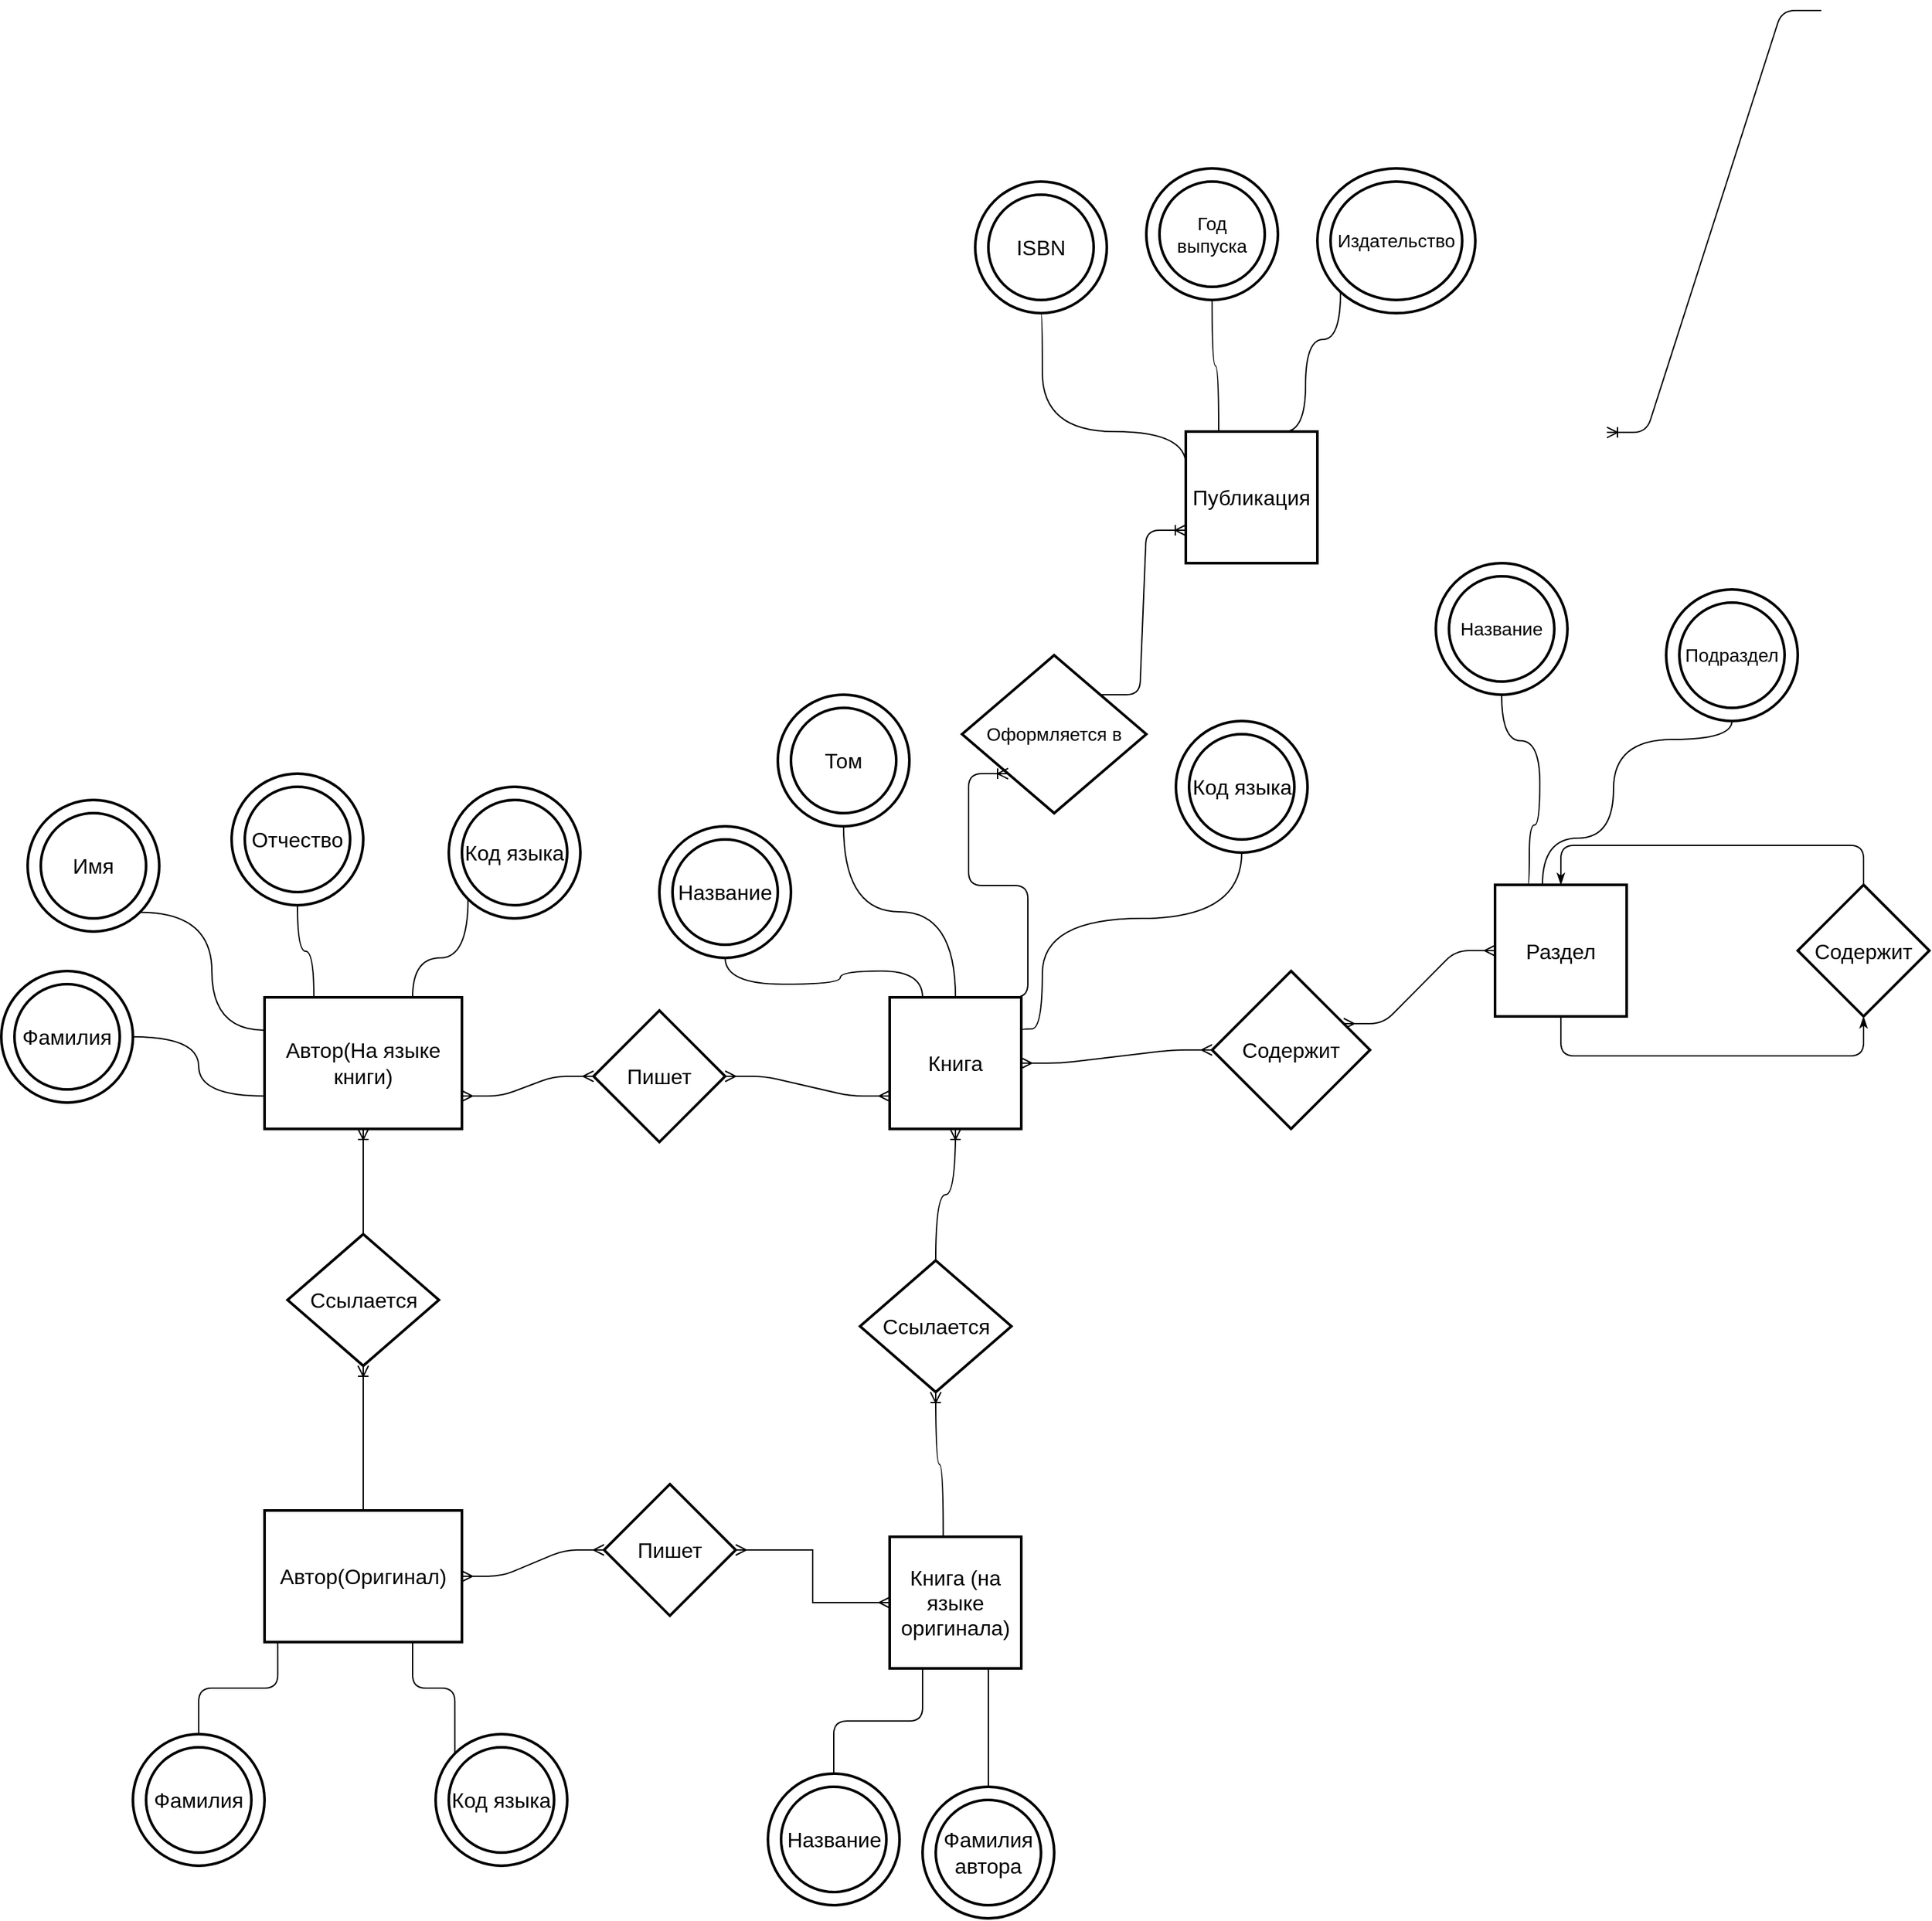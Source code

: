 <mxfile version="10.6.7" type="device"><diagram id="wMjB5R6AvBPmr-sn0crT" name="Page-1"><mxGraphModel dx="840" dy="1682" grid="1" gridSize="10" guides="1" tooltips="1" connect="1" arrows="1" fold="1" page="1" pageScale="1" pageWidth="1654" pageHeight="1169" math="0" shadow="0"><root><mxCell id="0"/><mxCell id="1" parent="0"/><mxCell id="Qnq65dDOFcFEnQ2h2lxM-2" value="&lt;font style=&quot;font-size: 16px&quot;&gt;Автор(Оригинал)&lt;/font&gt;&lt;br&gt;" style="strokeWidth=2;whiteSpace=wrap;html=1;align=center;fontSize=14;" parent="1" vertex="1"><mxGeometry x="360" y="840" width="150" height="100" as="geometry"/></mxCell><mxCell id="Qnq65dDOFcFEnQ2h2lxM-6" value="&lt;font style=&quot;font-size: 16px&quot;&gt;Публикация&lt;br&gt;&lt;/font&gt;" style="strokeWidth=2;whiteSpace=wrap;html=1;align=center;fontSize=14;" parent="1" vertex="1"><mxGeometry x="1060" y="20" width="100" height="100" as="geometry"/></mxCell><mxCell id="Qnq65dDOFcFEnQ2h2lxM-10" value="" style="edgeStyle=entityRelationEdgeStyle;fontSize=12;html=1;endArrow=ERmany;startArrow=ERmany;entryX=0;entryY=0.5;entryDx=0;entryDy=0;exitX=1;exitY=0.5;exitDx=0;exitDy=0;" parent="1" source="Qnq65dDOFcFEnQ2h2lxM-2" target="vfk_g968PMFvvN8RqnqF-3" edge="1"><mxGeometry width="100" height="100" relative="1" as="geometry"><mxPoint x="720" y="440" as="sourcePoint"/><mxPoint x="680" y="755" as="targetPoint"/></mxGeometry></mxCell><mxCell id="Qnq65dDOFcFEnQ2h2lxM-9" value="&lt;font style=&quot;font-size: 16px&quot;&gt;Пишет&lt;/font&gt;" style="shape=rhombus;double=0;strokeWidth=2;fontSize=17;perimeter=rhombusPerimeter;whiteSpace=wrap;html=1;align=center;fontSize=14;" parent="1" vertex="1"><mxGeometry x="610" y="460" width="100" height="100" as="geometry"/></mxCell><mxCell id="Qnq65dDOFcFEnQ2h2lxM-11" value="" style="edgeStyle=entityRelationEdgeStyle;fontSize=12;html=1;endArrow=ERmany;startArrow=ERmany;exitX=1;exitY=0.5;exitDx=0;exitDy=0;rounded=1;strokeColor=#000000;fillColor=#dae8fc;entryX=0;entryY=0.75;entryDx=0;entryDy=0;" parent="1" source="Qnq65dDOFcFEnQ2h2lxM-9" target="3UH-MSTSaJhfXbtOpx1i-2" edge="1"><mxGeometry width="100" height="100" relative="1" as="geometry"><mxPoint x="740" y="389.857" as="sourcePoint"/><mxPoint x="780" y="530" as="targetPoint"/></mxGeometry></mxCell><mxCell id="Qnq65dDOFcFEnQ2h2lxM-20" value="" style="edgeStyle=entityRelationEdgeStyle;fontSize=12;html=1;endArrow=none;strokeColor=#000000;exitX=1;exitY=0.5;exitDx=0;exitDy=0;entryX=0;entryY=0.5;entryDx=0;entryDy=0;startArrow=ERoneToMany;startFill=0;endFill=0;" parent="1" target="Qnq65dDOFcFEnQ2h2lxM-12" edge="1"><mxGeometry width="100" height="100" relative="1" as="geometry"><mxPoint x="1380" y="20.667" as="sourcePoint"/><mxPoint x="1542.857" y="-300" as="targetPoint"/></mxGeometry></mxCell><mxCell id="Qnq65dDOFcFEnQ2h2lxM-21" value="&lt;font style=&quot;font-size: 16px&quot;&gt;Раздел&lt;/font&gt;" style="strokeWidth=2;whiteSpace=wrap;html=1;align=center;fontSize=14;" parent="1" vertex="1"><mxGeometry x="1295" y="364.5" width="100" height="100" as="geometry"/></mxCell><mxCell id="Qnq65dDOFcFEnQ2h2lxM-24" value="" style="edgeStyle=entityRelationEdgeStyle;fontSize=12;html=1;endArrow=ERmany;startArrow=ERmany;strokeColor=#000000;exitX=1;exitY=0.25;exitDx=0;exitDy=0;entryX=0;entryY=0.5;entryDx=0;entryDy=0;" parent="1" source="Qnq65dDOFcFEnQ2h2lxM-23" target="Qnq65dDOFcFEnQ2h2lxM-21" edge="1"><mxGeometry width="100" height="100" relative="1" as="geometry"><mxPoint x="890" y="540" as="sourcePoint"/><mxPoint x="990" y="440" as="targetPoint"/></mxGeometry></mxCell><mxCell id="Qnq65dDOFcFEnQ2h2lxM-23" value="&lt;font style=&quot;font-size: 16px&quot;&gt;Содержит&lt;/font&gt;&lt;br&gt;" style="shape=rhombus;double=0;strokeWidth=2;fontSize=17;perimeter=rhombusPerimeter;whiteSpace=wrap;html=1;align=center;fontSize=14;" parent="1" vertex="1"><mxGeometry x="1080" y="430" width="120" height="120" as="geometry"/></mxCell><mxCell id="Qnq65dDOFcFEnQ2h2lxM-25" value="" style="edgeStyle=entityRelationEdgeStyle;fontSize=12;html=1;endArrow=ERmany;startArrow=ERmany;strokeColor=#000000;entryX=0;entryY=0.5;entryDx=0;entryDy=0;exitX=1;exitY=0.5;exitDx=0;exitDy=0;" parent="1" source="3UH-MSTSaJhfXbtOpx1i-2" target="Qnq65dDOFcFEnQ2h2lxM-23" edge="1"><mxGeometry width="100" height="100" relative="1" as="geometry"><mxPoint x="990" y="430" as="sourcePoint"/><mxPoint x="1180.0" y="409.857" as="targetPoint"/></mxGeometry></mxCell><mxCell id="Qnq65dDOFcFEnQ2h2lxM-28" value="&lt;font style=&quot;font-size: 16px&quot;&gt;Содержит&lt;/font&gt;" style="shape=rhombus;strokeWidth=2;fontSize=17;perimeter=rhombusPerimeter;whiteSpace=wrap;html=1;align=center;fontSize=14;" parent="1" vertex="1"><mxGeometry x="1525" y="364.5" width="100" height="100" as="geometry"/></mxCell><mxCell id="Qnq65dDOFcFEnQ2h2lxM-33" style="edgeStyle=orthogonalEdgeStyle;rounded=1;orthogonalLoop=1;jettySize=auto;html=1;exitX=0.5;exitY=0;exitDx=0;exitDy=0;entryX=0.5;entryY=0;entryDx=0;entryDy=0;startArrow=classicThin;startFill=1;endArrow=none;endFill=0;strokeColor=#000000;" parent="1" source="Qnq65dDOFcFEnQ2h2lxM-21" target="Qnq65dDOFcFEnQ2h2lxM-28" edge="1"><mxGeometry relative="1" as="geometry"><mxPoint x="1345.286" y="364.357" as="sourcePoint"/><mxPoint x="1345.286" y="464.357" as="targetPoint"/><Array as="points"><mxPoint x="1345" y="334.5"/><mxPoint x="1575" y="334.5"/></Array></mxGeometry></mxCell><mxCell id="Qnq65dDOFcFEnQ2h2lxM-34" style="edgeStyle=orthogonalEdgeStyle;rounded=1;orthogonalLoop=1;jettySize=auto;html=1;exitX=0.5;exitY=1;exitDx=0;exitDy=0;entryX=0.5;entryY=1;entryDx=0;entryDy=0;startArrow=classicThin;startFill=1;endArrow=none;endFill=0;strokeColor=#000000;" parent="1" source="Qnq65dDOFcFEnQ2h2lxM-28" target="Qnq65dDOFcFEnQ2h2lxM-21" edge="1"><mxGeometry relative="1" as="geometry"><mxPoint x="1345" y="534.333" as="sourcePoint"/><mxPoint x="1575" y="534.333" as="targetPoint"/><Array as="points"><mxPoint x="1575" y="494.5"/><mxPoint x="1345" y="494.5"/></Array></mxGeometry></mxCell><mxCell id="Qnq65dDOFcFEnQ2h2lxM-40" style="edgeStyle=orthogonalEdgeStyle;rounded=1;orthogonalLoop=1;jettySize=auto;html=1;exitX=0.5;exitY=0;exitDx=0;exitDy=0;entryX=0.067;entryY=1.005;entryDx=0;entryDy=0;startArrow=none;startFill=0;endArrow=none;endFill=0;strokeColor=#000000;entryPerimeter=0;" parent="1" source="Qnq65dDOFcFEnQ2h2lxM-39" target="Qnq65dDOFcFEnQ2h2lxM-2" edge="1"><mxGeometry relative="1" as="geometry"/></mxCell><mxCell id="Qnq65dDOFcFEnQ2h2lxM-39" value="&lt;font style=&quot;font-size: 16px&quot;&gt;Фамилия&lt;/font&gt;" style="ellipse;shape=doubleEllipse;margin=10;strokeWidth=2;fontSize=14;whiteSpace=wrap;html=1;align=center;" parent="1" vertex="1"><mxGeometry x="260" y="1010" width="100" height="100" as="geometry"/></mxCell><mxCell id="Qnq65dDOFcFEnQ2h2lxM-42" style="edgeStyle=orthogonalEdgeStyle;rounded=1;orthogonalLoop=1;jettySize=auto;html=1;exitX=0;exitY=0;exitDx=0;exitDy=0;entryX=0.75;entryY=1;entryDx=0;entryDy=0;startArrow=none;startFill=0;endArrow=none;endFill=0;strokeColor=#000000;" parent="1" source="Qnq65dDOFcFEnQ2h2lxM-41" target="Qnq65dDOFcFEnQ2h2lxM-2" edge="1"><mxGeometry relative="1" as="geometry"/></mxCell><mxCell id="Qnq65dDOFcFEnQ2h2lxM-41" value="&lt;font style=&quot;font-size: 16px&quot;&gt;Код языка&lt;/font&gt;" style="ellipse;shape=doubleEllipse;margin=10;strokeWidth=2;fontSize=14;whiteSpace=wrap;html=1;align=center;connectable=1;" parent="1" vertex="1"><mxGeometry x="490" y="1010" width="100" height="100" as="geometry"/></mxCell><mxCell id="Qnq65dDOFcFEnQ2h2lxM-45" style="edgeStyle=entityRelationEdgeStyle;rounded=1;orthogonalLoop=1;jettySize=auto;html=1;exitX=1;exitY=0.75;exitDx=0;exitDy=0;entryX=0;entryY=0.5;entryDx=0;entryDy=0;startArrow=ERmany;startFill=0;endArrow=ERmany;endFill=0;strokeColor=#000000;" parent="1" source="Qnq65dDOFcFEnQ2h2lxM-43" target="Qnq65dDOFcFEnQ2h2lxM-9" edge="1"><mxGeometry relative="1" as="geometry"/></mxCell><mxCell id="Qnq65dDOFcFEnQ2h2lxM-43" value="&lt;font style=&quot;font-size: 16px&quot;&gt;Автор(На языке книги)&lt;/font&gt;" style="strokeWidth=2;whiteSpace=wrap;html=1;align=center;fontSize=14;" parent="1" vertex="1"><mxGeometry x="360" y="450" width="150" height="100" as="geometry"/></mxCell><mxCell id="Qnq65dDOFcFEnQ2h2lxM-48" value="" style="edgeStyle=orthogonalEdgeStyle;fontSize=12;html=1;endArrow=ERoneToMany;strokeColor=#000000;entryX=0.5;entryY=1;entryDx=0;entryDy=0;exitX=0.5;exitY=0;exitDx=0;exitDy=0;curved=1;" parent="1" source="Qnq65dDOFcFEnQ2h2lxM-47" target="Qnq65dDOFcFEnQ2h2lxM-43" edge="1"><mxGeometry width="100" height="100" relative="1" as="geometry"><mxPoint x="250" y="750" as="sourcePoint"/><mxPoint x="350" y="650" as="targetPoint"/></mxGeometry></mxCell><mxCell id="Qnq65dDOFcFEnQ2h2lxM-47" value="&lt;font style=&quot;font-size: 16px&quot;&gt;Ссылается&lt;/font&gt;" style="shape=rhombus;double=0;strokeWidth=2;fontSize=17;perimeter=rhombusPerimeter;whiteSpace=wrap;html=1;align=center;fontSize=14;" parent="1" vertex="1"><mxGeometry x="377.5" y="630" width="115" height="100" as="geometry"/></mxCell><mxCell id="Qnq65dDOFcFEnQ2h2lxM-49" value="" style="edgeStyle=orthogonalEdgeStyle;fontSize=12;html=1;endArrow=ERoneToMany;strokeColor=#000000;entryX=0.5;entryY=1;entryDx=0;entryDy=0;exitX=0.5;exitY=0;exitDx=0;exitDy=0;curved=1;" parent="1" source="Qnq65dDOFcFEnQ2h2lxM-2" target="Qnq65dDOFcFEnQ2h2lxM-47" edge="1"><mxGeometry width="100" height="100" relative="1" as="geometry"><mxPoint x="434.286" y="839.857" as="sourcePoint"/><mxPoint x="434.286" y="549.857" as="targetPoint"/></mxGeometry></mxCell><mxCell id="Qnq65dDOFcFEnQ2h2lxM-53" style="edgeStyle=orthogonalEdgeStyle;curved=1;rounded=1;orthogonalLoop=1;jettySize=auto;html=1;exitX=1;exitY=0.5;exitDx=0;exitDy=0;entryX=0;entryY=0.75;entryDx=0;entryDy=0;startArrow=none;startFill=0;endArrow=none;endFill=0;strokeColor=#000000;" parent="1" source="Qnq65dDOFcFEnQ2h2lxM-50" target="Qnq65dDOFcFEnQ2h2lxM-43" edge="1"><mxGeometry relative="1" as="geometry"/></mxCell><mxCell id="Qnq65dDOFcFEnQ2h2lxM-50" value="&lt;font style=&quot;font-size: 16px&quot;&gt;Фамилия&lt;/font&gt;" style="ellipse;shape=doubleEllipse;margin=10;strokeWidth=2;fontSize=14;whiteSpace=wrap;html=1;align=center;" parent="1" vertex="1"><mxGeometry x="160" y="430" width="100" height="100" as="geometry"/></mxCell><mxCell id="Qnq65dDOFcFEnQ2h2lxM-54" style="edgeStyle=orthogonalEdgeStyle;curved=1;rounded=1;orthogonalLoop=1;jettySize=auto;html=1;exitX=1;exitY=1;exitDx=0;exitDy=0;entryX=0;entryY=0.25;entryDx=0;entryDy=0;startArrow=none;startFill=0;endArrow=none;endFill=0;strokeColor=#000000;" parent="1" source="Qnq65dDOFcFEnQ2h2lxM-51" target="Qnq65dDOFcFEnQ2h2lxM-43" edge="1"><mxGeometry relative="1" as="geometry"/></mxCell><mxCell id="Qnq65dDOFcFEnQ2h2lxM-51" value="&lt;font style=&quot;font-size: 16px&quot;&gt;Имя&lt;/font&gt;" style="ellipse;shape=doubleEllipse;margin=10;strokeWidth=2;fontSize=14;whiteSpace=wrap;html=1;align=center;" parent="1" vertex="1"><mxGeometry x="180" y="300" width="100" height="100" as="geometry"/></mxCell><mxCell id="Qnq65dDOFcFEnQ2h2lxM-55" style="edgeStyle=orthogonalEdgeStyle;curved=1;rounded=1;orthogonalLoop=1;jettySize=auto;html=1;exitX=0.5;exitY=1;exitDx=0;exitDy=0;entryX=0.25;entryY=0;entryDx=0;entryDy=0;startArrow=none;startFill=0;endArrow=none;endFill=0;strokeColor=#000000;" parent="1" source="Qnq65dDOFcFEnQ2h2lxM-52" target="Qnq65dDOFcFEnQ2h2lxM-43" edge="1"><mxGeometry relative="1" as="geometry"/></mxCell><mxCell id="Qnq65dDOFcFEnQ2h2lxM-52" value="&lt;font style=&quot;font-size: 16px&quot;&gt;Отчество&lt;/font&gt;" style="ellipse;shape=doubleEllipse;margin=10;strokeWidth=2;fontSize=14;whiteSpace=wrap;html=1;align=center;" parent="1" vertex="1"><mxGeometry x="335" y="280" width="100" height="100" as="geometry"/></mxCell><mxCell id="Qnq65dDOFcFEnQ2h2lxM-57" style="edgeStyle=orthogonalEdgeStyle;curved=1;rounded=1;orthogonalLoop=1;jettySize=auto;html=1;exitX=0;exitY=1;exitDx=0;exitDy=0;entryX=0.75;entryY=0;entryDx=0;entryDy=0;startArrow=none;startFill=0;endArrow=none;endFill=0;strokeColor=#000000;" parent="1" source="Qnq65dDOFcFEnQ2h2lxM-56" target="Qnq65dDOFcFEnQ2h2lxM-43" edge="1"><mxGeometry relative="1" as="geometry"/></mxCell><mxCell id="Qnq65dDOFcFEnQ2h2lxM-56" value="&lt;font style=&quot;font-size: 16px&quot;&gt;Код языка&lt;/font&gt;" style="ellipse;shape=doubleEllipse;margin=10;strokeWidth=2;fontSize=14;whiteSpace=wrap;html=1;align=center;" parent="1" vertex="1"><mxGeometry x="500" y="290" width="100" height="100" as="geometry"/></mxCell><mxCell id="vfk_g968PMFvvN8RqnqF-2" value="&lt;font style=&quot;font-size: 16px&quot;&gt;Книга (на языке оригинала)&lt;/font&gt;" style="strokeWidth=2;whiteSpace=wrap;html=1;align=center;fontSize=14;" parent="1" vertex="1"><mxGeometry x="835" y="860" width="100" height="100" as="geometry"/></mxCell><mxCell id="vfk_g968PMFvvN8RqnqF-4" style="edgeStyle=orthogonalEdgeStyle;rounded=0;orthogonalLoop=1;jettySize=auto;html=1;exitX=1;exitY=0.5;exitDx=0;exitDy=0;entryX=0;entryY=0.5;entryDx=0;entryDy=0;startArrow=ERmany;startFill=0;endArrow=ERmany;endFill=0;" parent="1" source="vfk_g968PMFvvN8RqnqF-3" target="vfk_g968PMFvvN8RqnqF-2" edge="1"><mxGeometry relative="1" as="geometry"/></mxCell><mxCell id="vfk_g968PMFvvN8RqnqF-3" value="&lt;font style=&quot;font-size: 16px&quot;&gt;Пишет&lt;/font&gt;" style="shape=rhombus;double=0;strokeWidth=2;fontSize=17;perimeter=rhombusPerimeter;whiteSpace=wrap;html=1;align=center;fontSize=14;" parent="1" vertex="1"><mxGeometry x="618" y="820" width="100" height="100" as="geometry"/></mxCell><mxCell id="vfk_g968PMFvvN8RqnqF-5" value="" style="edgeStyle=orthogonalEdgeStyle;fontSize=12;html=1;endArrow=ERoneToMany;strokeColor=#000000;exitX=0.5;exitY=0;exitDx=0;exitDy=0;curved=1;entryX=0.5;entryY=1;entryDx=0;entryDy=0;" parent="1" source="vfk_g968PMFvvN8RqnqF-6" edge="1" target="3UH-MSTSaJhfXbtOpx1i-2"><mxGeometry width="100" height="100" relative="1" as="geometry"><mxPoint x="677.5" y="735" as="sourcePoint"/><mxPoint x="890" y="580" as="targetPoint"/></mxGeometry></mxCell><mxCell id="vfk_g968PMFvvN8RqnqF-6" value="&lt;font style=&quot;font-size: 16px&quot;&gt;Ссылается&lt;/font&gt;" style="shape=rhombus;double=0;strokeWidth=2;fontSize=17;perimeter=rhombusPerimeter;whiteSpace=wrap;html=1;align=center;fontSize=14;" parent="1" vertex="1"><mxGeometry x="812.5" y="650" width="115" height="100" as="geometry"/></mxCell><mxCell id="vfk_g968PMFvvN8RqnqF-7" value="" style="edgeStyle=orthogonalEdgeStyle;fontSize=12;html=1;endArrow=ERoneToMany;strokeColor=#000000;entryX=0.5;entryY=1;entryDx=0;entryDy=0;exitX=0.407;exitY=-0.005;exitDx=0;exitDy=0;curved=1;exitPerimeter=0;" parent="1" source="vfk_g968PMFvvN8RqnqF-2" target="vfk_g968PMFvvN8RqnqF-6" edge="1"><mxGeometry width="100" height="100" relative="1" as="geometry"><mxPoint x="862.794" y="824.941" as="sourcePoint"/><mxPoint x="861.786" y="534.857" as="targetPoint"/></mxGeometry></mxCell><mxCell id="vfk_g968PMFvvN8RqnqF-8" value="&lt;font style=&quot;font-size: 16px&quot;&gt;ISBN&lt;/font&gt;" style="ellipse;shape=doubleEllipse;margin=10;strokeWidth=2;fontSize=14;whiteSpace=wrap;html=1;align=center;" parent="1" vertex="1"><mxGeometry x="900" y="-170" width="100" height="100" as="geometry"/></mxCell><mxCell id="vfk_g968PMFvvN8RqnqF-10" style="edgeStyle=orthogonalEdgeStyle;curved=1;rounded=1;orthogonalLoop=1;jettySize=auto;html=1;exitX=0.5;exitY=1;exitDx=0;exitDy=0;startArrow=none;startFill=0;endArrow=none;endFill=0;strokeColor=#000000;entryX=0;entryY=0.25;entryDx=0;entryDy=0;" parent="1" source="vfk_g968PMFvvN8RqnqF-8" edge="1" target="Qnq65dDOFcFEnQ2h2lxM-6"><mxGeometry relative="1" as="geometry"><mxPoint x="968.286" y="-56.929" as="sourcePoint"/><mxPoint x="925" y="10" as="targetPoint"/><Array as="points"><mxPoint x="951" y="20"/><mxPoint x="1060" y="20"/></Array></mxGeometry></mxCell><mxCell id="vfk_g968PMFvvN8RqnqF-11" value="Год выпуска&lt;br&gt;" style="ellipse;shape=doubleEllipse;margin=10;strokeWidth=2;fontSize=14;whiteSpace=wrap;html=1;align=center;" parent="1" vertex="1"><mxGeometry x="1030" y="-180" width="100" height="100" as="geometry"/></mxCell><mxCell id="vfk_g968PMFvvN8RqnqF-13" style="edgeStyle=orthogonalEdgeStyle;curved=1;rounded=1;orthogonalLoop=1;jettySize=auto;html=1;entryX=0.25;entryY=0;entryDx=0;entryDy=0;startArrow=none;startFill=0;endArrow=none;endFill=0;strokeColor=#000000;exitX=0.5;exitY=1;exitDx=0;exitDy=0;" parent="1" target="Qnq65dDOFcFEnQ2h2lxM-6" edge="1" source="vfk_g968PMFvvN8RqnqF-11"><mxGeometry relative="1" as="geometry"><mxPoint x="952.5" y="-84" as="sourcePoint"/><mxPoint x="1060.214" y="29.857" as="targetPoint"/></mxGeometry></mxCell><mxCell id="vfk_g968PMFvvN8RqnqF-16" value="Издательство&lt;br&gt;" style="ellipse;shape=doubleEllipse;margin=10;strokeWidth=2;fontSize=14;whiteSpace=wrap;html=1;align=center;" parent="1" vertex="1"><mxGeometry x="1160" y="-180" width="120" height="110" as="geometry"/></mxCell><mxCell id="vfk_g968PMFvvN8RqnqF-17" style="edgeStyle=orthogonalEdgeStyle;curved=1;rounded=1;orthogonalLoop=1;jettySize=auto;html=1;entryX=0.75;entryY=0;entryDx=0;entryDy=0;startArrow=none;startFill=0;endArrow=none;endFill=0;strokeColor=#000000;exitX=0;exitY=1;exitDx=0;exitDy=0;" parent="1" source="vfk_g968PMFvvN8RqnqF-16" target="Qnq65dDOFcFEnQ2h2lxM-6" edge="1"><mxGeometry relative="1" as="geometry"><mxPoint x="1115" y="-60" as="sourcePoint"/><mxPoint x="1012.5" y="39.857" as="targetPoint"/><Array as="points"><mxPoint x="1178" y="-50"/><mxPoint x="1151" y="-50"/><mxPoint x="1151" y="20"/></Array></mxGeometry></mxCell><mxCell id="vfk_g968PMFvvN8RqnqF-18" style="edgeStyle=orthogonalEdgeStyle;rounded=1;orthogonalLoop=1;jettySize=auto;html=1;exitX=0.5;exitY=0;exitDx=0;exitDy=0;entryX=0.25;entryY=1;entryDx=0;entryDy=0;startArrow=none;startFill=0;endArrow=none;endFill=0;strokeColor=#000000;" parent="1" source="vfk_g968PMFvvN8RqnqF-19" target="vfk_g968PMFvvN8RqnqF-2" edge="1"><mxGeometry relative="1" as="geometry"><mxPoint x="823" y="970" as="targetPoint"/></mxGeometry></mxCell><mxCell id="vfk_g968PMFvvN8RqnqF-19" value="&lt;font style=&quot;font-size: 16px&quot;&gt;Название&lt;/font&gt;" style="ellipse;shape=doubleEllipse;margin=10;strokeWidth=2;fontSize=14;whiteSpace=wrap;html=1;align=center;" parent="1" vertex="1"><mxGeometry x="742.5" y="1040" width="100" height="100" as="geometry"/></mxCell><mxCell id="vfk_g968PMFvvN8RqnqF-20" style="edgeStyle=orthogonalEdgeStyle;rounded=1;orthogonalLoop=1;jettySize=auto;html=1;exitX=0.5;exitY=0;exitDx=0;exitDy=0;entryX=0.75;entryY=1;entryDx=0;entryDy=0;startArrow=none;startFill=0;endArrow=none;endFill=0;strokeColor=#000000;" parent="1" source="vfk_g968PMFvvN8RqnqF-21" target="vfk_g968PMFvvN8RqnqF-2" edge="1"><mxGeometry relative="1" as="geometry"><mxPoint x="977.5" y="970" as="targetPoint"/></mxGeometry></mxCell><mxCell id="vfk_g968PMFvvN8RqnqF-21" value="&lt;font style=&quot;font-size: 16px&quot;&gt;Фамилия автора&lt;br&gt;&lt;/font&gt;" style="ellipse;shape=doubleEllipse;margin=10;strokeWidth=2;fontSize=14;whiteSpace=wrap;html=1;align=center;" parent="1" vertex="1"><mxGeometry x="860" y="1050" width="100" height="100" as="geometry"/></mxCell><mxCell id="vfk_g968PMFvvN8RqnqF-24" value="Название&lt;br&gt;" style="ellipse;shape=doubleEllipse;margin=10;strokeWidth=2;fontSize=14;whiteSpace=wrap;html=1;align=center;" parent="1" vertex="1"><mxGeometry x="1250" y="120" width="100" height="100" as="geometry"/></mxCell><mxCell id="vfk_g968PMFvvN8RqnqF-26" value="Подраздел&lt;br&gt;" style="ellipse;shape=doubleEllipse;margin=10;strokeWidth=2;fontSize=14;whiteSpace=wrap;html=1;align=center;" parent="1" vertex="1"><mxGeometry x="1425" y="140" width="100" height="100" as="geometry"/></mxCell><mxCell id="vfk_g968PMFvvN8RqnqF-25" style="edgeStyle=orthogonalEdgeStyle;curved=1;rounded=1;orthogonalLoop=1;jettySize=auto;html=1;entryX=0.25;entryY=0;entryDx=0;entryDy=0;startArrow=none;startFill=0;endArrow=none;endFill=0;strokeColor=#000000;exitX=0.5;exitY=1;exitDx=0;exitDy=0;" parent="1" source="vfk_g968PMFvvN8RqnqF-24" target="Qnq65dDOFcFEnQ2h2lxM-21" edge="1"><mxGeometry relative="1" as="geometry"><mxPoint x="1315" y="255.167" as="sourcePoint"/><mxPoint x="1020.714" y="454.357" as="targetPoint"/><Array as="points"><mxPoint x="1300" y="255"/><mxPoint x="1329" y="255"/><mxPoint x="1329" y="319"/><mxPoint x="1321" y="319"/><mxPoint x="1321" y="364"/></Array></mxGeometry></mxCell><mxCell id="vfk_g968PMFvvN8RqnqF-27" style="edgeStyle=orthogonalEdgeStyle;curved=1;rounded=1;orthogonalLoop=1;jettySize=auto;html=1;startArrow=none;startFill=0;endArrow=none;endFill=0;strokeColor=#000000;exitX=0.5;exitY=1;exitDx=0;exitDy=0;" parent="1" source="vfk_g968PMFvvN8RqnqF-26" edge="1"><mxGeometry relative="1" as="geometry"><mxPoint x="1445" y="245.167" as="sourcePoint"/><mxPoint x="1331" y="364.5" as="targetPoint"/><Array as="points"><mxPoint x="1475" y="254"/><mxPoint x="1385" y="254"/><mxPoint x="1385" y="329"/><mxPoint x="1331" y="329"/></Array></mxGeometry></mxCell><mxCell id="3UH-MSTSaJhfXbtOpx1i-2" value="&lt;font style=&quot;font-size: 16px&quot;&gt;Книга&lt;/font&gt;" style="strokeWidth=2;whiteSpace=wrap;html=1;align=center;fontSize=14;" vertex="1" parent="1"><mxGeometry x="835" y="450" width="100" height="100" as="geometry"/></mxCell><mxCell id="3UH-MSTSaJhfXbtOpx1i-3" value="&lt;font style=&quot;font-size: 16px&quot;&gt;Название&lt;/font&gt;" style="ellipse;shape=doubleEllipse;margin=10;strokeWidth=2;fontSize=14;whiteSpace=wrap;html=1;align=center;" vertex="1" parent="1"><mxGeometry x="660" y="320" width="100" height="100" as="geometry"/></mxCell><mxCell id="3UH-MSTSaJhfXbtOpx1i-4" style="edgeStyle=orthogonalEdgeStyle;curved=1;rounded=1;orthogonalLoop=1;jettySize=auto;html=1;exitX=0.5;exitY=1;exitDx=0;exitDy=0;startArrow=none;startFill=0;endArrow=none;endFill=0;strokeColor=#000000;entryX=0.25;entryY=0;entryDx=0;entryDy=0;" edge="1" parent="1" source="3UH-MSTSaJhfXbtOpx1i-3" target="3UH-MSTSaJhfXbtOpx1i-2"><mxGeometry relative="1" as="geometry"><mxPoint x="925.786" y="-56.929" as="sourcePoint"/><mxPoint x="920" y="30" as="targetPoint"/></mxGeometry></mxCell><mxCell id="3UH-MSTSaJhfXbtOpx1i-5" value="&lt;font style=&quot;font-size: 16px&quot;&gt;Том&lt;br&gt;&lt;/font&gt;" style="ellipse;shape=doubleEllipse;margin=10;strokeWidth=2;fontSize=14;whiteSpace=wrap;html=1;align=center;" vertex="1" parent="1"><mxGeometry x="750" y="220" width="100" height="100" as="geometry"/></mxCell><mxCell id="3UH-MSTSaJhfXbtOpx1i-6" style="edgeStyle=orthogonalEdgeStyle;curved=1;rounded=1;orthogonalLoop=1;jettySize=auto;html=1;exitX=0.5;exitY=1;exitDx=0;exitDy=0;startArrow=none;startFill=0;endArrow=none;endFill=0;strokeColor=#000000;entryX=0.5;entryY=0;entryDx=0;entryDy=0;" edge="1" parent="1" source="3UH-MSTSaJhfXbtOpx1i-5" target="3UH-MSTSaJhfXbtOpx1i-2"><mxGeometry relative="1" as="geometry"><mxPoint x="1093.286" y="-36.929" as="sourcePoint"/><mxPoint x="958.5" y="60.667" as="targetPoint"/></mxGeometry></mxCell><mxCell id="3UH-MSTSaJhfXbtOpx1i-8" value="&lt;font style=&quot;font-size: 16px&quot;&gt;Код языка&lt;br&gt;&lt;/font&gt;" style="ellipse;shape=doubleEllipse;margin=10;strokeWidth=2;fontSize=14;whiteSpace=wrap;html=1;align=center;" vertex="1" parent="1"><mxGeometry x="1052.5" y="240" width="100" height="100" as="geometry"/></mxCell><mxCell id="3UH-MSTSaJhfXbtOpx1i-9" style="edgeStyle=orthogonalEdgeStyle;curved=1;rounded=1;orthogonalLoop=1;jettySize=auto;html=1;exitX=0.5;exitY=1;exitDx=0;exitDy=0;startArrow=none;startFill=0;endArrow=none;endFill=0;strokeColor=#000000;entryX=1;entryY=0.25;entryDx=0;entryDy=0;" edge="1" parent="1" source="3UH-MSTSaJhfXbtOpx1i-8" target="3UH-MSTSaJhfXbtOpx1i-2"><mxGeometry relative="1" as="geometry"><mxPoint x="1213.286" y="-36.929" as="sourcePoint"/><mxPoint x="960" y="66.167" as="targetPoint"/><Array as="points"><mxPoint x="1102" y="390"/><mxPoint x="951" y="390"/><mxPoint x="951" y="474"/></Array></mxGeometry></mxCell><mxCell id="3UH-MSTSaJhfXbtOpx1i-13" value="Оформляется в&lt;br&gt;" style="shape=rhombus;strokeWidth=2;fontSize=17;perimeter=rhombusPerimeter;whiteSpace=wrap;html=1;align=center;fontSize=14;" vertex="1" parent="1"><mxGeometry x="890" y="190" width="140" height="120" as="geometry"/></mxCell><mxCell id="3UH-MSTSaJhfXbtOpx1i-14" value="" style="edgeStyle=entityRelationEdgeStyle;fontSize=12;html=1;endArrow=ERoneToMany;entryX=0;entryY=1;entryDx=0;entryDy=0;exitX=0.75;exitY=0;exitDx=0;exitDy=0;strokeColor=#000000;rounded=1;" edge="1" parent="1" source="3UH-MSTSaJhfXbtOpx1i-2" target="3UH-MSTSaJhfXbtOpx1i-13"><mxGeometry width="100" height="100" relative="1" as="geometry"><mxPoint x="900" y="410" as="sourcePoint"/><mxPoint x="950" y="310" as="targetPoint"/></mxGeometry></mxCell><mxCell id="3UH-MSTSaJhfXbtOpx1i-20" value="" style="edgeStyle=entityRelationEdgeStyle;fontSize=12;html=1;endArrow=ERoneToMany;exitX=1;exitY=0;exitDx=0;exitDy=0;strokeColor=#000000;rounded=1;entryX=0;entryY=0.75;entryDx=0;entryDy=0;" edge="1" parent="1" source="3UH-MSTSaJhfXbtOpx1i-13" target="Qnq65dDOFcFEnQ2h2lxM-6"><mxGeometry width="100" height="100" relative="1" as="geometry"><mxPoint x="1083.088" y="239.765" as="sourcePoint"/><mxPoint x="1060" y="150" as="targetPoint"/></mxGeometry></mxCell></root></mxGraphModel></diagram></mxfile>